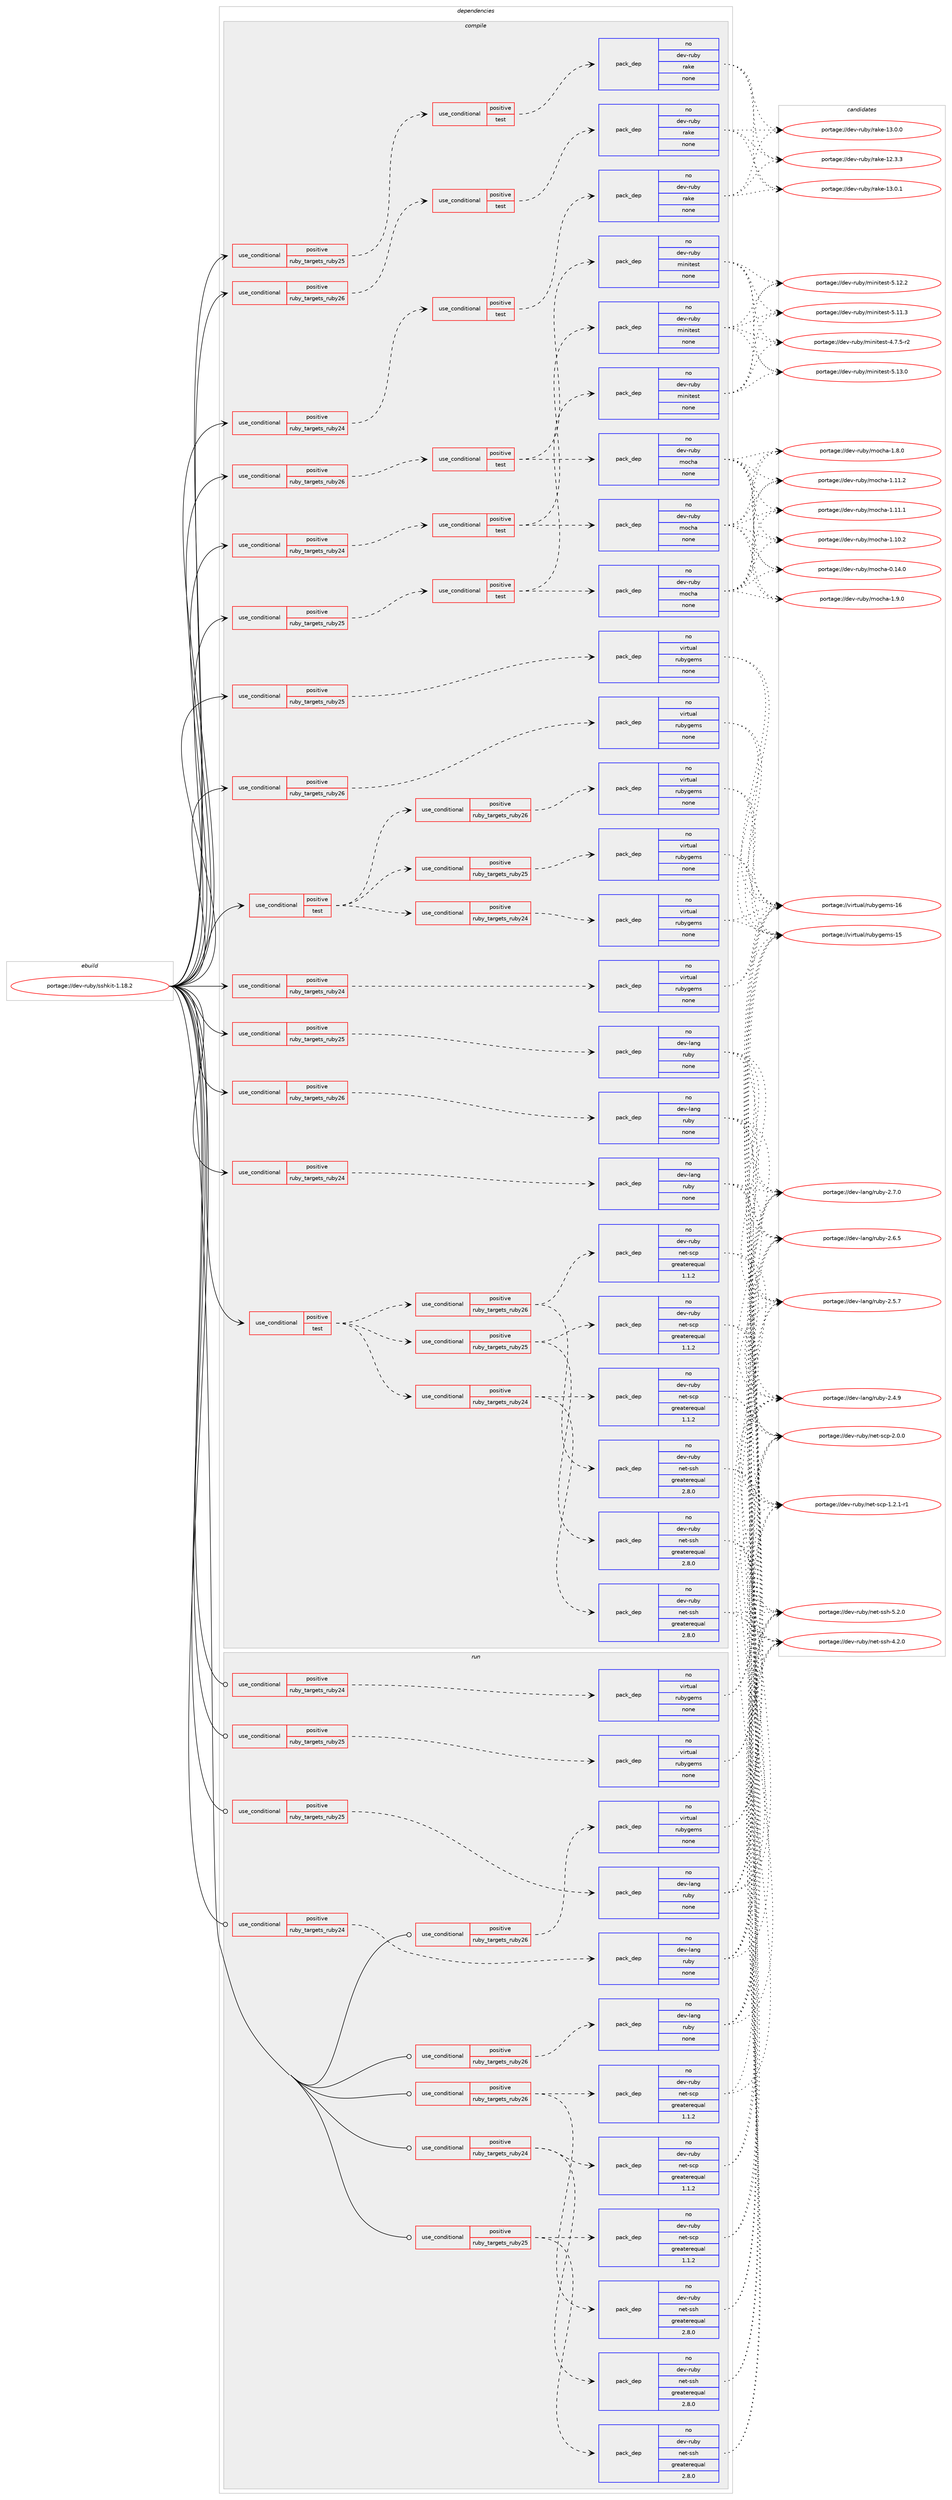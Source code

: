 digraph prolog {

# *************
# Graph options
# *************

newrank=true;
concentrate=true;
compound=true;
graph [rankdir=LR,fontname=Helvetica,fontsize=10,ranksep=1.5];#, ranksep=2.5, nodesep=0.2];
edge  [arrowhead=vee];
node  [fontname=Helvetica,fontsize=10];

# **********
# The ebuild
# **********

subgraph cluster_leftcol {
color=gray;
label=<<i>ebuild</i>>;
id [label="portage://dev-ruby/sshkit-1.18.2", color=red, width=4, href="../dev-ruby/sshkit-1.18.2.svg"];
}

# ****************
# The dependencies
# ****************

subgraph cluster_midcol {
color=gray;
label=<<i>dependencies</i>>;
subgraph cluster_compile {
fillcolor="#eeeeee";
style=filled;
label=<<i>compile</i>>;
subgraph cond67642 {
dependency316328 [label=<<TABLE BORDER="0" CELLBORDER="1" CELLSPACING="0" CELLPADDING="4"><TR><TD ROWSPAN="3" CELLPADDING="10">use_conditional</TD></TR><TR><TD>positive</TD></TR><TR><TD>ruby_targets_ruby24</TD></TR></TABLE>>, shape=none, color=red];
subgraph cond67643 {
dependency316329 [label=<<TABLE BORDER="0" CELLBORDER="1" CELLSPACING="0" CELLPADDING="4"><TR><TD ROWSPAN="3" CELLPADDING="10">use_conditional</TD></TR><TR><TD>positive</TD></TR><TR><TD>test</TD></TR></TABLE>>, shape=none, color=red];
subgraph pack243955 {
dependency316330 [label=<<TABLE BORDER="0" CELLBORDER="1" CELLSPACING="0" CELLPADDING="4" WIDTH="220"><TR><TD ROWSPAN="6" CELLPADDING="30">pack_dep</TD></TR><TR><TD WIDTH="110">no</TD></TR><TR><TD>dev-ruby</TD></TR><TR><TD>minitest</TD></TR><TR><TD>none</TD></TR><TR><TD></TD></TR></TABLE>>, shape=none, color=blue];
}
dependency316329:e -> dependency316330:w [weight=20,style="dashed",arrowhead="vee"];
subgraph pack243956 {
dependency316331 [label=<<TABLE BORDER="0" CELLBORDER="1" CELLSPACING="0" CELLPADDING="4" WIDTH="220"><TR><TD ROWSPAN="6" CELLPADDING="30">pack_dep</TD></TR><TR><TD WIDTH="110">no</TD></TR><TR><TD>dev-ruby</TD></TR><TR><TD>mocha</TD></TR><TR><TD>none</TD></TR><TR><TD></TD></TR></TABLE>>, shape=none, color=blue];
}
dependency316329:e -> dependency316331:w [weight=20,style="dashed",arrowhead="vee"];
}
dependency316328:e -> dependency316329:w [weight=20,style="dashed",arrowhead="vee"];
}
id:e -> dependency316328:w [weight=20,style="solid",arrowhead="vee"];
subgraph cond67644 {
dependency316332 [label=<<TABLE BORDER="0" CELLBORDER="1" CELLSPACING="0" CELLPADDING="4"><TR><TD ROWSPAN="3" CELLPADDING="10">use_conditional</TD></TR><TR><TD>positive</TD></TR><TR><TD>ruby_targets_ruby24</TD></TR></TABLE>>, shape=none, color=red];
subgraph cond67645 {
dependency316333 [label=<<TABLE BORDER="0" CELLBORDER="1" CELLSPACING="0" CELLPADDING="4"><TR><TD ROWSPAN="3" CELLPADDING="10">use_conditional</TD></TR><TR><TD>positive</TD></TR><TR><TD>test</TD></TR></TABLE>>, shape=none, color=red];
subgraph pack243957 {
dependency316334 [label=<<TABLE BORDER="0" CELLBORDER="1" CELLSPACING="0" CELLPADDING="4" WIDTH="220"><TR><TD ROWSPAN="6" CELLPADDING="30">pack_dep</TD></TR><TR><TD WIDTH="110">no</TD></TR><TR><TD>dev-ruby</TD></TR><TR><TD>rake</TD></TR><TR><TD>none</TD></TR><TR><TD></TD></TR></TABLE>>, shape=none, color=blue];
}
dependency316333:e -> dependency316334:w [weight=20,style="dashed",arrowhead="vee"];
}
dependency316332:e -> dependency316333:w [weight=20,style="dashed",arrowhead="vee"];
}
id:e -> dependency316332:w [weight=20,style="solid",arrowhead="vee"];
subgraph cond67646 {
dependency316335 [label=<<TABLE BORDER="0" CELLBORDER="1" CELLSPACING="0" CELLPADDING="4"><TR><TD ROWSPAN="3" CELLPADDING="10">use_conditional</TD></TR><TR><TD>positive</TD></TR><TR><TD>ruby_targets_ruby24</TD></TR></TABLE>>, shape=none, color=red];
subgraph pack243958 {
dependency316336 [label=<<TABLE BORDER="0" CELLBORDER="1" CELLSPACING="0" CELLPADDING="4" WIDTH="220"><TR><TD ROWSPAN="6" CELLPADDING="30">pack_dep</TD></TR><TR><TD WIDTH="110">no</TD></TR><TR><TD>dev-lang</TD></TR><TR><TD>ruby</TD></TR><TR><TD>none</TD></TR><TR><TD></TD></TR></TABLE>>, shape=none, color=blue];
}
dependency316335:e -> dependency316336:w [weight=20,style="dashed",arrowhead="vee"];
}
id:e -> dependency316335:w [weight=20,style="solid",arrowhead="vee"];
subgraph cond67647 {
dependency316337 [label=<<TABLE BORDER="0" CELLBORDER="1" CELLSPACING="0" CELLPADDING="4"><TR><TD ROWSPAN="3" CELLPADDING="10">use_conditional</TD></TR><TR><TD>positive</TD></TR><TR><TD>ruby_targets_ruby24</TD></TR></TABLE>>, shape=none, color=red];
subgraph pack243959 {
dependency316338 [label=<<TABLE BORDER="0" CELLBORDER="1" CELLSPACING="0" CELLPADDING="4" WIDTH="220"><TR><TD ROWSPAN="6" CELLPADDING="30">pack_dep</TD></TR><TR><TD WIDTH="110">no</TD></TR><TR><TD>virtual</TD></TR><TR><TD>rubygems</TD></TR><TR><TD>none</TD></TR><TR><TD></TD></TR></TABLE>>, shape=none, color=blue];
}
dependency316337:e -> dependency316338:w [weight=20,style="dashed",arrowhead="vee"];
}
id:e -> dependency316337:w [weight=20,style="solid",arrowhead="vee"];
subgraph cond67648 {
dependency316339 [label=<<TABLE BORDER="0" CELLBORDER="1" CELLSPACING="0" CELLPADDING="4"><TR><TD ROWSPAN="3" CELLPADDING="10">use_conditional</TD></TR><TR><TD>positive</TD></TR><TR><TD>ruby_targets_ruby25</TD></TR></TABLE>>, shape=none, color=red];
subgraph cond67649 {
dependency316340 [label=<<TABLE BORDER="0" CELLBORDER="1" CELLSPACING="0" CELLPADDING="4"><TR><TD ROWSPAN="3" CELLPADDING="10">use_conditional</TD></TR><TR><TD>positive</TD></TR><TR><TD>test</TD></TR></TABLE>>, shape=none, color=red];
subgraph pack243960 {
dependency316341 [label=<<TABLE BORDER="0" CELLBORDER="1" CELLSPACING="0" CELLPADDING="4" WIDTH="220"><TR><TD ROWSPAN="6" CELLPADDING="30">pack_dep</TD></TR><TR><TD WIDTH="110">no</TD></TR><TR><TD>dev-ruby</TD></TR><TR><TD>minitest</TD></TR><TR><TD>none</TD></TR><TR><TD></TD></TR></TABLE>>, shape=none, color=blue];
}
dependency316340:e -> dependency316341:w [weight=20,style="dashed",arrowhead="vee"];
subgraph pack243961 {
dependency316342 [label=<<TABLE BORDER="0" CELLBORDER="1" CELLSPACING="0" CELLPADDING="4" WIDTH="220"><TR><TD ROWSPAN="6" CELLPADDING="30">pack_dep</TD></TR><TR><TD WIDTH="110">no</TD></TR><TR><TD>dev-ruby</TD></TR><TR><TD>mocha</TD></TR><TR><TD>none</TD></TR><TR><TD></TD></TR></TABLE>>, shape=none, color=blue];
}
dependency316340:e -> dependency316342:w [weight=20,style="dashed",arrowhead="vee"];
}
dependency316339:e -> dependency316340:w [weight=20,style="dashed",arrowhead="vee"];
}
id:e -> dependency316339:w [weight=20,style="solid",arrowhead="vee"];
subgraph cond67650 {
dependency316343 [label=<<TABLE BORDER="0" CELLBORDER="1" CELLSPACING="0" CELLPADDING="4"><TR><TD ROWSPAN="3" CELLPADDING="10">use_conditional</TD></TR><TR><TD>positive</TD></TR><TR><TD>ruby_targets_ruby25</TD></TR></TABLE>>, shape=none, color=red];
subgraph cond67651 {
dependency316344 [label=<<TABLE BORDER="0" CELLBORDER="1" CELLSPACING="0" CELLPADDING="4"><TR><TD ROWSPAN="3" CELLPADDING="10">use_conditional</TD></TR><TR><TD>positive</TD></TR><TR><TD>test</TD></TR></TABLE>>, shape=none, color=red];
subgraph pack243962 {
dependency316345 [label=<<TABLE BORDER="0" CELLBORDER="1" CELLSPACING="0" CELLPADDING="4" WIDTH="220"><TR><TD ROWSPAN="6" CELLPADDING="30">pack_dep</TD></TR><TR><TD WIDTH="110">no</TD></TR><TR><TD>dev-ruby</TD></TR><TR><TD>rake</TD></TR><TR><TD>none</TD></TR><TR><TD></TD></TR></TABLE>>, shape=none, color=blue];
}
dependency316344:e -> dependency316345:w [weight=20,style="dashed",arrowhead="vee"];
}
dependency316343:e -> dependency316344:w [weight=20,style="dashed",arrowhead="vee"];
}
id:e -> dependency316343:w [weight=20,style="solid",arrowhead="vee"];
subgraph cond67652 {
dependency316346 [label=<<TABLE BORDER="0" CELLBORDER="1" CELLSPACING="0" CELLPADDING="4"><TR><TD ROWSPAN="3" CELLPADDING="10">use_conditional</TD></TR><TR><TD>positive</TD></TR><TR><TD>ruby_targets_ruby25</TD></TR></TABLE>>, shape=none, color=red];
subgraph pack243963 {
dependency316347 [label=<<TABLE BORDER="0" CELLBORDER="1" CELLSPACING="0" CELLPADDING="4" WIDTH="220"><TR><TD ROWSPAN="6" CELLPADDING="30">pack_dep</TD></TR><TR><TD WIDTH="110">no</TD></TR><TR><TD>dev-lang</TD></TR><TR><TD>ruby</TD></TR><TR><TD>none</TD></TR><TR><TD></TD></TR></TABLE>>, shape=none, color=blue];
}
dependency316346:e -> dependency316347:w [weight=20,style="dashed",arrowhead="vee"];
}
id:e -> dependency316346:w [weight=20,style="solid",arrowhead="vee"];
subgraph cond67653 {
dependency316348 [label=<<TABLE BORDER="0" CELLBORDER="1" CELLSPACING="0" CELLPADDING="4"><TR><TD ROWSPAN="3" CELLPADDING="10">use_conditional</TD></TR><TR><TD>positive</TD></TR><TR><TD>ruby_targets_ruby25</TD></TR></TABLE>>, shape=none, color=red];
subgraph pack243964 {
dependency316349 [label=<<TABLE BORDER="0" CELLBORDER="1" CELLSPACING="0" CELLPADDING="4" WIDTH="220"><TR><TD ROWSPAN="6" CELLPADDING="30">pack_dep</TD></TR><TR><TD WIDTH="110">no</TD></TR><TR><TD>virtual</TD></TR><TR><TD>rubygems</TD></TR><TR><TD>none</TD></TR><TR><TD></TD></TR></TABLE>>, shape=none, color=blue];
}
dependency316348:e -> dependency316349:w [weight=20,style="dashed",arrowhead="vee"];
}
id:e -> dependency316348:w [weight=20,style="solid",arrowhead="vee"];
subgraph cond67654 {
dependency316350 [label=<<TABLE BORDER="0" CELLBORDER="1" CELLSPACING="0" CELLPADDING="4"><TR><TD ROWSPAN="3" CELLPADDING="10">use_conditional</TD></TR><TR><TD>positive</TD></TR><TR><TD>ruby_targets_ruby26</TD></TR></TABLE>>, shape=none, color=red];
subgraph cond67655 {
dependency316351 [label=<<TABLE BORDER="0" CELLBORDER="1" CELLSPACING="0" CELLPADDING="4"><TR><TD ROWSPAN="3" CELLPADDING="10">use_conditional</TD></TR><TR><TD>positive</TD></TR><TR><TD>test</TD></TR></TABLE>>, shape=none, color=red];
subgraph pack243965 {
dependency316352 [label=<<TABLE BORDER="0" CELLBORDER="1" CELLSPACING="0" CELLPADDING="4" WIDTH="220"><TR><TD ROWSPAN="6" CELLPADDING="30">pack_dep</TD></TR><TR><TD WIDTH="110">no</TD></TR><TR><TD>dev-ruby</TD></TR><TR><TD>minitest</TD></TR><TR><TD>none</TD></TR><TR><TD></TD></TR></TABLE>>, shape=none, color=blue];
}
dependency316351:e -> dependency316352:w [weight=20,style="dashed",arrowhead="vee"];
subgraph pack243966 {
dependency316353 [label=<<TABLE BORDER="0" CELLBORDER="1" CELLSPACING="0" CELLPADDING="4" WIDTH="220"><TR><TD ROWSPAN="6" CELLPADDING="30">pack_dep</TD></TR><TR><TD WIDTH="110">no</TD></TR><TR><TD>dev-ruby</TD></TR><TR><TD>mocha</TD></TR><TR><TD>none</TD></TR><TR><TD></TD></TR></TABLE>>, shape=none, color=blue];
}
dependency316351:e -> dependency316353:w [weight=20,style="dashed",arrowhead="vee"];
}
dependency316350:e -> dependency316351:w [weight=20,style="dashed",arrowhead="vee"];
}
id:e -> dependency316350:w [weight=20,style="solid",arrowhead="vee"];
subgraph cond67656 {
dependency316354 [label=<<TABLE BORDER="0" CELLBORDER="1" CELLSPACING="0" CELLPADDING="4"><TR><TD ROWSPAN="3" CELLPADDING="10">use_conditional</TD></TR><TR><TD>positive</TD></TR><TR><TD>ruby_targets_ruby26</TD></TR></TABLE>>, shape=none, color=red];
subgraph cond67657 {
dependency316355 [label=<<TABLE BORDER="0" CELLBORDER="1" CELLSPACING="0" CELLPADDING="4"><TR><TD ROWSPAN="3" CELLPADDING="10">use_conditional</TD></TR><TR><TD>positive</TD></TR><TR><TD>test</TD></TR></TABLE>>, shape=none, color=red];
subgraph pack243967 {
dependency316356 [label=<<TABLE BORDER="0" CELLBORDER="1" CELLSPACING="0" CELLPADDING="4" WIDTH="220"><TR><TD ROWSPAN="6" CELLPADDING="30">pack_dep</TD></TR><TR><TD WIDTH="110">no</TD></TR><TR><TD>dev-ruby</TD></TR><TR><TD>rake</TD></TR><TR><TD>none</TD></TR><TR><TD></TD></TR></TABLE>>, shape=none, color=blue];
}
dependency316355:e -> dependency316356:w [weight=20,style="dashed",arrowhead="vee"];
}
dependency316354:e -> dependency316355:w [weight=20,style="dashed",arrowhead="vee"];
}
id:e -> dependency316354:w [weight=20,style="solid",arrowhead="vee"];
subgraph cond67658 {
dependency316357 [label=<<TABLE BORDER="0" CELLBORDER="1" CELLSPACING="0" CELLPADDING="4"><TR><TD ROWSPAN="3" CELLPADDING="10">use_conditional</TD></TR><TR><TD>positive</TD></TR><TR><TD>ruby_targets_ruby26</TD></TR></TABLE>>, shape=none, color=red];
subgraph pack243968 {
dependency316358 [label=<<TABLE BORDER="0" CELLBORDER="1" CELLSPACING="0" CELLPADDING="4" WIDTH="220"><TR><TD ROWSPAN="6" CELLPADDING="30">pack_dep</TD></TR><TR><TD WIDTH="110">no</TD></TR><TR><TD>dev-lang</TD></TR><TR><TD>ruby</TD></TR><TR><TD>none</TD></TR><TR><TD></TD></TR></TABLE>>, shape=none, color=blue];
}
dependency316357:e -> dependency316358:w [weight=20,style="dashed",arrowhead="vee"];
}
id:e -> dependency316357:w [weight=20,style="solid",arrowhead="vee"];
subgraph cond67659 {
dependency316359 [label=<<TABLE BORDER="0" CELLBORDER="1" CELLSPACING="0" CELLPADDING="4"><TR><TD ROWSPAN="3" CELLPADDING="10">use_conditional</TD></TR><TR><TD>positive</TD></TR><TR><TD>ruby_targets_ruby26</TD></TR></TABLE>>, shape=none, color=red];
subgraph pack243969 {
dependency316360 [label=<<TABLE BORDER="0" CELLBORDER="1" CELLSPACING="0" CELLPADDING="4" WIDTH="220"><TR><TD ROWSPAN="6" CELLPADDING="30">pack_dep</TD></TR><TR><TD WIDTH="110">no</TD></TR><TR><TD>virtual</TD></TR><TR><TD>rubygems</TD></TR><TR><TD>none</TD></TR><TR><TD></TD></TR></TABLE>>, shape=none, color=blue];
}
dependency316359:e -> dependency316360:w [weight=20,style="dashed",arrowhead="vee"];
}
id:e -> dependency316359:w [weight=20,style="solid",arrowhead="vee"];
subgraph cond67660 {
dependency316361 [label=<<TABLE BORDER="0" CELLBORDER="1" CELLSPACING="0" CELLPADDING="4"><TR><TD ROWSPAN="3" CELLPADDING="10">use_conditional</TD></TR><TR><TD>positive</TD></TR><TR><TD>test</TD></TR></TABLE>>, shape=none, color=red];
subgraph cond67661 {
dependency316362 [label=<<TABLE BORDER="0" CELLBORDER="1" CELLSPACING="0" CELLPADDING="4"><TR><TD ROWSPAN="3" CELLPADDING="10">use_conditional</TD></TR><TR><TD>positive</TD></TR><TR><TD>ruby_targets_ruby24</TD></TR></TABLE>>, shape=none, color=red];
subgraph pack243970 {
dependency316363 [label=<<TABLE BORDER="0" CELLBORDER="1" CELLSPACING="0" CELLPADDING="4" WIDTH="220"><TR><TD ROWSPAN="6" CELLPADDING="30">pack_dep</TD></TR><TR><TD WIDTH="110">no</TD></TR><TR><TD>dev-ruby</TD></TR><TR><TD>net-ssh</TD></TR><TR><TD>greaterequal</TD></TR><TR><TD>2.8.0</TD></TR></TABLE>>, shape=none, color=blue];
}
dependency316362:e -> dependency316363:w [weight=20,style="dashed",arrowhead="vee"];
subgraph pack243971 {
dependency316364 [label=<<TABLE BORDER="0" CELLBORDER="1" CELLSPACING="0" CELLPADDING="4" WIDTH="220"><TR><TD ROWSPAN="6" CELLPADDING="30">pack_dep</TD></TR><TR><TD WIDTH="110">no</TD></TR><TR><TD>dev-ruby</TD></TR><TR><TD>net-scp</TD></TR><TR><TD>greaterequal</TD></TR><TR><TD>1.1.2</TD></TR></TABLE>>, shape=none, color=blue];
}
dependency316362:e -> dependency316364:w [weight=20,style="dashed",arrowhead="vee"];
}
dependency316361:e -> dependency316362:w [weight=20,style="dashed",arrowhead="vee"];
subgraph cond67662 {
dependency316365 [label=<<TABLE BORDER="0" CELLBORDER="1" CELLSPACING="0" CELLPADDING="4"><TR><TD ROWSPAN="3" CELLPADDING="10">use_conditional</TD></TR><TR><TD>positive</TD></TR><TR><TD>ruby_targets_ruby25</TD></TR></TABLE>>, shape=none, color=red];
subgraph pack243972 {
dependency316366 [label=<<TABLE BORDER="0" CELLBORDER="1" CELLSPACING="0" CELLPADDING="4" WIDTH="220"><TR><TD ROWSPAN="6" CELLPADDING="30">pack_dep</TD></TR><TR><TD WIDTH="110">no</TD></TR><TR><TD>dev-ruby</TD></TR><TR><TD>net-ssh</TD></TR><TR><TD>greaterequal</TD></TR><TR><TD>2.8.0</TD></TR></TABLE>>, shape=none, color=blue];
}
dependency316365:e -> dependency316366:w [weight=20,style="dashed",arrowhead="vee"];
subgraph pack243973 {
dependency316367 [label=<<TABLE BORDER="0" CELLBORDER="1" CELLSPACING="0" CELLPADDING="4" WIDTH="220"><TR><TD ROWSPAN="6" CELLPADDING="30">pack_dep</TD></TR><TR><TD WIDTH="110">no</TD></TR><TR><TD>dev-ruby</TD></TR><TR><TD>net-scp</TD></TR><TR><TD>greaterequal</TD></TR><TR><TD>1.1.2</TD></TR></TABLE>>, shape=none, color=blue];
}
dependency316365:e -> dependency316367:w [weight=20,style="dashed",arrowhead="vee"];
}
dependency316361:e -> dependency316365:w [weight=20,style="dashed",arrowhead="vee"];
subgraph cond67663 {
dependency316368 [label=<<TABLE BORDER="0" CELLBORDER="1" CELLSPACING="0" CELLPADDING="4"><TR><TD ROWSPAN="3" CELLPADDING="10">use_conditional</TD></TR><TR><TD>positive</TD></TR><TR><TD>ruby_targets_ruby26</TD></TR></TABLE>>, shape=none, color=red];
subgraph pack243974 {
dependency316369 [label=<<TABLE BORDER="0" CELLBORDER="1" CELLSPACING="0" CELLPADDING="4" WIDTH="220"><TR><TD ROWSPAN="6" CELLPADDING="30">pack_dep</TD></TR><TR><TD WIDTH="110">no</TD></TR><TR><TD>dev-ruby</TD></TR><TR><TD>net-ssh</TD></TR><TR><TD>greaterequal</TD></TR><TR><TD>2.8.0</TD></TR></TABLE>>, shape=none, color=blue];
}
dependency316368:e -> dependency316369:w [weight=20,style="dashed",arrowhead="vee"];
subgraph pack243975 {
dependency316370 [label=<<TABLE BORDER="0" CELLBORDER="1" CELLSPACING="0" CELLPADDING="4" WIDTH="220"><TR><TD ROWSPAN="6" CELLPADDING="30">pack_dep</TD></TR><TR><TD WIDTH="110">no</TD></TR><TR><TD>dev-ruby</TD></TR><TR><TD>net-scp</TD></TR><TR><TD>greaterequal</TD></TR><TR><TD>1.1.2</TD></TR></TABLE>>, shape=none, color=blue];
}
dependency316368:e -> dependency316370:w [weight=20,style="dashed",arrowhead="vee"];
}
dependency316361:e -> dependency316368:w [weight=20,style="dashed",arrowhead="vee"];
}
id:e -> dependency316361:w [weight=20,style="solid",arrowhead="vee"];
subgraph cond67664 {
dependency316371 [label=<<TABLE BORDER="0" CELLBORDER="1" CELLSPACING="0" CELLPADDING="4"><TR><TD ROWSPAN="3" CELLPADDING="10">use_conditional</TD></TR><TR><TD>positive</TD></TR><TR><TD>test</TD></TR></TABLE>>, shape=none, color=red];
subgraph cond67665 {
dependency316372 [label=<<TABLE BORDER="0" CELLBORDER="1" CELLSPACING="0" CELLPADDING="4"><TR><TD ROWSPAN="3" CELLPADDING="10">use_conditional</TD></TR><TR><TD>positive</TD></TR><TR><TD>ruby_targets_ruby24</TD></TR></TABLE>>, shape=none, color=red];
subgraph pack243976 {
dependency316373 [label=<<TABLE BORDER="0" CELLBORDER="1" CELLSPACING="0" CELLPADDING="4" WIDTH="220"><TR><TD ROWSPAN="6" CELLPADDING="30">pack_dep</TD></TR><TR><TD WIDTH="110">no</TD></TR><TR><TD>virtual</TD></TR><TR><TD>rubygems</TD></TR><TR><TD>none</TD></TR><TR><TD></TD></TR></TABLE>>, shape=none, color=blue];
}
dependency316372:e -> dependency316373:w [weight=20,style="dashed",arrowhead="vee"];
}
dependency316371:e -> dependency316372:w [weight=20,style="dashed",arrowhead="vee"];
subgraph cond67666 {
dependency316374 [label=<<TABLE BORDER="0" CELLBORDER="1" CELLSPACING="0" CELLPADDING="4"><TR><TD ROWSPAN="3" CELLPADDING="10">use_conditional</TD></TR><TR><TD>positive</TD></TR><TR><TD>ruby_targets_ruby25</TD></TR></TABLE>>, shape=none, color=red];
subgraph pack243977 {
dependency316375 [label=<<TABLE BORDER="0" CELLBORDER="1" CELLSPACING="0" CELLPADDING="4" WIDTH="220"><TR><TD ROWSPAN="6" CELLPADDING="30">pack_dep</TD></TR><TR><TD WIDTH="110">no</TD></TR><TR><TD>virtual</TD></TR><TR><TD>rubygems</TD></TR><TR><TD>none</TD></TR><TR><TD></TD></TR></TABLE>>, shape=none, color=blue];
}
dependency316374:e -> dependency316375:w [weight=20,style="dashed",arrowhead="vee"];
}
dependency316371:e -> dependency316374:w [weight=20,style="dashed",arrowhead="vee"];
subgraph cond67667 {
dependency316376 [label=<<TABLE BORDER="0" CELLBORDER="1" CELLSPACING="0" CELLPADDING="4"><TR><TD ROWSPAN="3" CELLPADDING="10">use_conditional</TD></TR><TR><TD>positive</TD></TR><TR><TD>ruby_targets_ruby26</TD></TR></TABLE>>, shape=none, color=red];
subgraph pack243978 {
dependency316377 [label=<<TABLE BORDER="0" CELLBORDER="1" CELLSPACING="0" CELLPADDING="4" WIDTH="220"><TR><TD ROWSPAN="6" CELLPADDING="30">pack_dep</TD></TR><TR><TD WIDTH="110">no</TD></TR><TR><TD>virtual</TD></TR><TR><TD>rubygems</TD></TR><TR><TD>none</TD></TR><TR><TD></TD></TR></TABLE>>, shape=none, color=blue];
}
dependency316376:e -> dependency316377:w [weight=20,style="dashed",arrowhead="vee"];
}
dependency316371:e -> dependency316376:w [weight=20,style="dashed",arrowhead="vee"];
}
id:e -> dependency316371:w [weight=20,style="solid",arrowhead="vee"];
}
subgraph cluster_compileandrun {
fillcolor="#eeeeee";
style=filled;
label=<<i>compile and run</i>>;
}
subgraph cluster_run {
fillcolor="#eeeeee";
style=filled;
label=<<i>run</i>>;
subgraph cond67668 {
dependency316378 [label=<<TABLE BORDER="0" CELLBORDER="1" CELLSPACING="0" CELLPADDING="4"><TR><TD ROWSPAN="3" CELLPADDING="10">use_conditional</TD></TR><TR><TD>positive</TD></TR><TR><TD>ruby_targets_ruby24</TD></TR></TABLE>>, shape=none, color=red];
subgraph pack243979 {
dependency316379 [label=<<TABLE BORDER="0" CELLBORDER="1" CELLSPACING="0" CELLPADDING="4" WIDTH="220"><TR><TD ROWSPAN="6" CELLPADDING="30">pack_dep</TD></TR><TR><TD WIDTH="110">no</TD></TR><TR><TD>dev-lang</TD></TR><TR><TD>ruby</TD></TR><TR><TD>none</TD></TR><TR><TD></TD></TR></TABLE>>, shape=none, color=blue];
}
dependency316378:e -> dependency316379:w [weight=20,style="dashed",arrowhead="vee"];
}
id:e -> dependency316378:w [weight=20,style="solid",arrowhead="odot"];
subgraph cond67669 {
dependency316380 [label=<<TABLE BORDER="0" CELLBORDER="1" CELLSPACING="0" CELLPADDING="4"><TR><TD ROWSPAN="3" CELLPADDING="10">use_conditional</TD></TR><TR><TD>positive</TD></TR><TR><TD>ruby_targets_ruby24</TD></TR></TABLE>>, shape=none, color=red];
subgraph pack243980 {
dependency316381 [label=<<TABLE BORDER="0" CELLBORDER="1" CELLSPACING="0" CELLPADDING="4" WIDTH="220"><TR><TD ROWSPAN="6" CELLPADDING="30">pack_dep</TD></TR><TR><TD WIDTH="110">no</TD></TR><TR><TD>dev-ruby</TD></TR><TR><TD>net-ssh</TD></TR><TR><TD>greaterequal</TD></TR><TR><TD>2.8.0</TD></TR></TABLE>>, shape=none, color=blue];
}
dependency316380:e -> dependency316381:w [weight=20,style="dashed",arrowhead="vee"];
subgraph pack243981 {
dependency316382 [label=<<TABLE BORDER="0" CELLBORDER="1" CELLSPACING="0" CELLPADDING="4" WIDTH="220"><TR><TD ROWSPAN="6" CELLPADDING="30">pack_dep</TD></TR><TR><TD WIDTH="110">no</TD></TR><TR><TD>dev-ruby</TD></TR><TR><TD>net-scp</TD></TR><TR><TD>greaterequal</TD></TR><TR><TD>1.1.2</TD></TR></TABLE>>, shape=none, color=blue];
}
dependency316380:e -> dependency316382:w [weight=20,style="dashed",arrowhead="vee"];
}
id:e -> dependency316380:w [weight=20,style="solid",arrowhead="odot"];
subgraph cond67670 {
dependency316383 [label=<<TABLE BORDER="0" CELLBORDER="1" CELLSPACING="0" CELLPADDING="4"><TR><TD ROWSPAN="3" CELLPADDING="10">use_conditional</TD></TR><TR><TD>positive</TD></TR><TR><TD>ruby_targets_ruby24</TD></TR></TABLE>>, shape=none, color=red];
subgraph pack243982 {
dependency316384 [label=<<TABLE BORDER="0" CELLBORDER="1" CELLSPACING="0" CELLPADDING="4" WIDTH="220"><TR><TD ROWSPAN="6" CELLPADDING="30">pack_dep</TD></TR><TR><TD WIDTH="110">no</TD></TR><TR><TD>virtual</TD></TR><TR><TD>rubygems</TD></TR><TR><TD>none</TD></TR><TR><TD></TD></TR></TABLE>>, shape=none, color=blue];
}
dependency316383:e -> dependency316384:w [weight=20,style="dashed",arrowhead="vee"];
}
id:e -> dependency316383:w [weight=20,style="solid",arrowhead="odot"];
subgraph cond67671 {
dependency316385 [label=<<TABLE BORDER="0" CELLBORDER="1" CELLSPACING="0" CELLPADDING="4"><TR><TD ROWSPAN="3" CELLPADDING="10">use_conditional</TD></TR><TR><TD>positive</TD></TR><TR><TD>ruby_targets_ruby25</TD></TR></TABLE>>, shape=none, color=red];
subgraph pack243983 {
dependency316386 [label=<<TABLE BORDER="0" CELLBORDER="1" CELLSPACING="0" CELLPADDING="4" WIDTH="220"><TR><TD ROWSPAN="6" CELLPADDING="30">pack_dep</TD></TR><TR><TD WIDTH="110">no</TD></TR><TR><TD>dev-lang</TD></TR><TR><TD>ruby</TD></TR><TR><TD>none</TD></TR><TR><TD></TD></TR></TABLE>>, shape=none, color=blue];
}
dependency316385:e -> dependency316386:w [weight=20,style="dashed",arrowhead="vee"];
}
id:e -> dependency316385:w [weight=20,style="solid",arrowhead="odot"];
subgraph cond67672 {
dependency316387 [label=<<TABLE BORDER="0" CELLBORDER="1" CELLSPACING="0" CELLPADDING="4"><TR><TD ROWSPAN="3" CELLPADDING="10">use_conditional</TD></TR><TR><TD>positive</TD></TR><TR><TD>ruby_targets_ruby25</TD></TR></TABLE>>, shape=none, color=red];
subgraph pack243984 {
dependency316388 [label=<<TABLE BORDER="0" CELLBORDER="1" CELLSPACING="0" CELLPADDING="4" WIDTH="220"><TR><TD ROWSPAN="6" CELLPADDING="30">pack_dep</TD></TR><TR><TD WIDTH="110">no</TD></TR><TR><TD>dev-ruby</TD></TR><TR><TD>net-ssh</TD></TR><TR><TD>greaterequal</TD></TR><TR><TD>2.8.0</TD></TR></TABLE>>, shape=none, color=blue];
}
dependency316387:e -> dependency316388:w [weight=20,style="dashed",arrowhead="vee"];
subgraph pack243985 {
dependency316389 [label=<<TABLE BORDER="0" CELLBORDER="1" CELLSPACING="0" CELLPADDING="4" WIDTH="220"><TR><TD ROWSPAN="6" CELLPADDING="30">pack_dep</TD></TR><TR><TD WIDTH="110">no</TD></TR><TR><TD>dev-ruby</TD></TR><TR><TD>net-scp</TD></TR><TR><TD>greaterequal</TD></TR><TR><TD>1.1.2</TD></TR></TABLE>>, shape=none, color=blue];
}
dependency316387:e -> dependency316389:w [weight=20,style="dashed",arrowhead="vee"];
}
id:e -> dependency316387:w [weight=20,style="solid",arrowhead="odot"];
subgraph cond67673 {
dependency316390 [label=<<TABLE BORDER="0" CELLBORDER="1" CELLSPACING="0" CELLPADDING="4"><TR><TD ROWSPAN="3" CELLPADDING="10">use_conditional</TD></TR><TR><TD>positive</TD></TR><TR><TD>ruby_targets_ruby25</TD></TR></TABLE>>, shape=none, color=red];
subgraph pack243986 {
dependency316391 [label=<<TABLE BORDER="0" CELLBORDER="1" CELLSPACING="0" CELLPADDING="4" WIDTH="220"><TR><TD ROWSPAN="6" CELLPADDING="30">pack_dep</TD></TR><TR><TD WIDTH="110">no</TD></TR><TR><TD>virtual</TD></TR><TR><TD>rubygems</TD></TR><TR><TD>none</TD></TR><TR><TD></TD></TR></TABLE>>, shape=none, color=blue];
}
dependency316390:e -> dependency316391:w [weight=20,style="dashed",arrowhead="vee"];
}
id:e -> dependency316390:w [weight=20,style="solid",arrowhead="odot"];
subgraph cond67674 {
dependency316392 [label=<<TABLE BORDER="0" CELLBORDER="1" CELLSPACING="0" CELLPADDING="4"><TR><TD ROWSPAN="3" CELLPADDING="10">use_conditional</TD></TR><TR><TD>positive</TD></TR><TR><TD>ruby_targets_ruby26</TD></TR></TABLE>>, shape=none, color=red];
subgraph pack243987 {
dependency316393 [label=<<TABLE BORDER="0" CELLBORDER="1" CELLSPACING="0" CELLPADDING="4" WIDTH="220"><TR><TD ROWSPAN="6" CELLPADDING="30">pack_dep</TD></TR><TR><TD WIDTH="110">no</TD></TR><TR><TD>dev-lang</TD></TR><TR><TD>ruby</TD></TR><TR><TD>none</TD></TR><TR><TD></TD></TR></TABLE>>, shape=none, color=blue];
}
dependency316392:e -> dependency316393:w [weight=20,style="dashed",arrowhead="vee"];
}
id:e -> dependency316392:w [weight=20,style="solid",arrowhead="odot"];
subgraph cond67675 {
dependency316394 [label=<<TABLE BORDER="0" CELLBORDER="1" CELLSPACING="0" CELLPADDING="4"><TR><TD ROWSPAN="3" CELLPADDING="10">use_conditional</TD></TR><TR><TD>positive</TD></TR><TR><TD>ruby_targets_ruby26</TD></TR></TABLE>>, shape=none, color=red];
subgraph pack243988 {
dependency316395 [label=<<TABLE BORDER="0" CELLBORDER="1" CELLSPACING="0" CELLPADDING="4" WIDTH="220"><TR><TD ROWSPAN="6" CELLPADDING="30">pack_dep</TD></TR><TR><TD WIDTH="110">no</TD></TR><TR><TD>dev-ruby</TD></TR><TR><TD>net-ssh</TD></TR><TR><TD>greaterequal</TD></TR><TR><TD>2.8.0</TD></TR></TABLE>>, shape=none, color=blue];
}
dependency316394:e -> dependency316395:w [weight=20,style="dashed",arrowhead="vee"];
subgraph pack243989 {
dependency316396 [label=<<TABLE BORDER="0" CELLBORDER="1" CELLSPACING="0" CELLPADDING="4" WIDTH="220"><TR><TD ROWSPAN="6" CELLPADDING="30">pack_dep</TD></TR><TR><TD WIDTH="110">no</TD></TR><TR><TD>dev-ruby</TD></TR><TR><TD>net-scp</TD></TR><TR><TD>greaterequal</TD></TR><TR><TD>1.1.2</TD></TR></TABLE>>, shape=none, color=blue];
}
dependency316394:e -> dependency316396:w [weight=20,style="dashed",arrowhead="vee"];
}
id:e -> dependency316394:w [weight=20,style="solid",arrowhead="odot"];
subgraph cond67676 {
dependency316397 [label=<<TABLE BORDER="0" CELLBORDER="1" CELLSPACING="0" CELLPADDING="4"><TR><TD ROWSPAN="3" CELLPADDING="10">use_conditional</TD></TR><TR><TD>positive</TD></TR><TR><TD>ruby_targets_ruby26</TD></TR></TABLE>>, shape=none, color=red];
subgraph pack243990 {
dependency316398 [label=<<TABLE BORDER="0" CELLBORDER="1" CELLSPACING="0" CELLPADDING="4" WIDTH="220"><TR><TD ROWSPAN="6" CELLPADDING="30">pack_dep</TD></TR><TR><TD WIDTH="110">no</TD></TR><TR><TD>virtual</TD></TR><TR><TD>rubygems</TD></TR><TR><TD>none</TD></TR><TR><TD></TD></TR></TABLE>>, shape=none, color=blue];
}
dependency316397:e -> dependency316398:w [weight=20,style="dashed",arrowhead="vee"];
}
id:e -> dependency316397:w [weight=20,style="solid",arrowhead="odot"];
}
}

# **************
# The candidates
# **************

subgraph cluster_choices {
rank=same;
color=gray;
label=<<i>candidates</i>>;

subgraph choice243955 {
color=black;
nodesep=1;
choice10010111845114117981214710910511010511610111511645534649514648 [label="portage://dev-ruby/minitest-5.13.0", color=red, width=4,href="../dev-ruby/minitest-5.13.0.svg"];
choice10010111845114117981214710910511010511610111511645534649504650 [label="portage://dev-ruby/minitest-5.12.2", color=red, width=4,href="../dev-ruby/minitest-5.12.2.svg"];
choice10010111845114117981214710910511010511610111511645534649494651 [label="portage://dev-ruby/minitest-5.11.3", color=red, width=4,href="../dev-ruby/minitest-5.11.3.svg"];
choice1001011184511411798121471091051101051161011151164552465546534511450 [label="portage://dev-ruby/minitest-4.7.5-r2", color=red, width=4,href="../dev-ruby/minitest-4.7.5-r2.svg"];
dependency316330:e -> choice10010111845114117981214710910511010511610111511645534649514648:w [style=dotted,weight="100"];
dependency316330:e -> choice10010111845114117981214710910511010511610111511645534649504650:w [style=dotted,weight="100"];
dependency316330:e -> choice10010111845114117981214710910511010511610111511645534649494651:w [style=dotted,weight="100"];
dependency316330:e -> choice1001011184511411798121471091051101051161011151164552465546534511450:w [style=dotted,weight="100"];
}
subgraph choice243956 {
color=black;
nodesep=1;
choice1001011184511411798121471091119910497454946574648 [label="portage://dev-ruby/mocha-1.9.0", color=red, width=4,href="../dev-ruby/mocha-1.9.0.svg"];
choice1001011184511411798121471091119910497454946564648 [label="portage://dev-ruby/mocha-1.8.0", color=red, width=4,href="../dev-ruby/mocha-1.8.0.svg"];
choice100101118451141179812147109111991049745494649494650 [label="portage://dev-ruby/mocha-1.11.2", color=red, width=4,href="../dev-ruby/mocha-1.11.2.svg"];
choice100101118451141179812147109111991049745494649494649 [label="portage://dev-ruby/mocha-1.11.1", color=red, width=4,href="../dev-ruby/mocha-1.11.1.svg"];
choice100101118451141179812147109111991049745494649484650 [label="portage://dev-ruby/mocha-1.10.2", color=red, width=4,href="../dev-ruby/mocha-1.10.2.svg"];
choice100101118451141179812147109111991049745484649524648 [label="portage://dev-ruby/mocha-0.14.0", color=red, width=4,href="../dev-ruby/mocha-0.14.0.svg"];
dependency316331:e -> choice1001011184511411798121471091119910497454946574648:w [style=dotted,weight="100"];
dependency316331:e -> choice1001011184511411798121471091119910497454946564648:w [style=dotted,weight="100"];
dependency316331:e -> choice100101118451141179812147109111991049745494649494650:w [style=dotted,weight="100"];
dependency316331:e -> choice100101118451141179812147109111991049745494649494649:w [style=dotted,weight="100"];
dependency316331:e -> choice100101118451141179812147109111991049745494649484650:w [style=dotted,weight="100"];
dependency316331:e -> choice100101118451141179812147109111991049745484649524648:w [style=dotted,weight="100"];
}
subgraph choice243957 {
color=black;
nodesep=1;
choice1001011184511411798121471149710710145495146484649 [label="portage://dev-ruby/rake-13.0.1", color=red, width=4,href="../dev-ruby/rake-13.0.1.svg"];
choice1001011184511411798121471149710710145495146484648 [label="portage://dev-ruby/rake-13.0.0", color=red, width=4,href="../dev-ruby/rake-13.0.0.svg"];
choice1001011184511411798121471149710710145495046514651 [label="portage://dev-ruby/rake-12.3.3", color=red, width=4,href="../dev-ruby/rake-12.3.3.svg"];
dependency316334:e -> choice1001011184511411798121471149710710145495146484649:w [style=dotted,weight="100"];
dependency316334:e -> choice1001011184511411798121471149710710145495146484648:w [style=dotted,weight="100"];
dependency316334:e -> choice1001011184511411798121471149710710145495046514651:w [style=dotted,weight="100"];
}
subgraph choice243958 {
color=black;
nodesep=1;
choice10010111845108971101034711411798121455046554648 [label="portage://dev-lang/ruby-2.7.0", color=red, width=4,href="../dev-lang/ruby-2.7.0.svg"];
choice10010111845108971101034711411798121455046544653 [label="portage://dev-lang/ruby-2.6.5", color=red, width=4,href="../dev-lang/ruby-2.6.5.svg"];
choice10010111845108971101034711411798121455046534655 [label="portage://dev-lang/ruby-2.5.7", color=red, width=4,href="../dev-lang/ruby-2.5.7.svg"];
choice10010111845108971101034711411798121455046524657 [label="portage://dev-lang/ruby-2.4.9", color=red, width=4,href="../dev-lang/ruby-2.4.9.svg"];
dependency316336:e -> choice10010111845108971101034711411798121455046554648:w [style=dotted,weight="100"];
dependency316336:e -> choice10010111845108971101034711411798121455046544653:w [style=dotted,weight="100"];
dependency316336:e -> choice10010111845108971101034711411798121455046534655:w [style=dotted,weight="100"];
dependency316336:e -> choice10010111845108971101034711411798121455046524657:w [style=dotted,weight="100"];
}
subgraph choice243959 {
color=black;
nodesep=1;
choice118105114116117971084711411798121103101109115454954 [label="portage://virtual/rubygems-16", color=red, width=4,href="../virtual/rubygems-16.svg"];
choice118105114116117971084711411798121103101109115454953 [label="portage://virtual/rubygems-15", color=red, width=4,href="../virtual/rubygems-15.svg"];
dependency316338:e -> choice118105114116117971084711411798121103101109115454954:w [style=dotted,weight="100"];
dependency316338:e -> choice118105114116117971084711411798121103101109115454953:w [style=dotted,weight="100"];
}
subgraph choice243960 {
color=black;
nodesep=1;
choice10010111845114117981214710910511010511610111511645534649514648 [label="portage://dev-ruby/minitest-5.13.0", color=red, width=4,href="../dev-ruby/minitest-5.13.0.svg"];
choice10010111845114117981214710910511010511610111511645534649504650 [label="portage://dev-ruby/minitest-5.12.2", color=red, width=4,href="../dev-ruby/minitest-5.12.2.svg"];
choice10010111845114117981214710910511010511610111511645534649494651 [label="portage://dev-ruby/minitest-5.11.3", color=red, width=4,href="../dev-ruby/minitest-5.11.3.svg"];
choice1001011184511411798121471091051101051161011151164552465546534511450 [label="portage://dev-ruby/minitest-4.7.5-r2", color=red, width=4,href="../dev-ruby/minitest-4.7.5-r2.svg"];
dependency316341:e -> choice10010111845114117981214710910511010511610111511645534649514648:w [style=dotted,weight="100"];
dependency316341:e -> choice10010111845114117981214710910511010511610111511645534649504650:w [style=dotted,weight="100"];
dependency316341:e -> choice10010111845114117981214710910511010511610111511645534649494651:w [style=dotted,weight="100"];
dependency316341:e -> choice1001011184511411798121471091051101051161011151164552465546534511450:w [style=dotted,weight="100"];
}
subgraph choice243961 {
color=black;
nodesep=1;
choice1001011184511411798121471091119910497454946574648 [label="portage://dev-ruby/mocha-1.9.0", color=red, width=4,href="../dev-ruby/mocha-1.9.0.svg"];
choice1001011184511411798121471091119910497454946564648 [label="portage://dev-ruby/mocha-1.8.0", color=red, width=4,href="../dev-ruby/mocha-1.8.0.svg"];
choice100101118451141179812147109111991049745494649494650 [label="portage://dev-ruby/mocha-1.11.2", color=red, width=4,href="../dev-ruby/mocha-1.11.2.svg"];
choice100101118451141179812147109111991049745494649494649 [label="portage://dev-ruby/mocha-1.11.1", color=red, width=4,href="../dev-ruby/mocha-1.11.1.svg"];
choice100101118451141179812147109111991049745494649484650 [label="portage://dev-ruby/mocha-1.10.2", color=red, width=4,href="../dev-ruby/mocha-1.10.2.svg"];
choice100101118451141179812147109111991049745484649524648 [label="portage://dev-ruby/mocha-0.14.0", color=red, width=4,href="../dev-ruby/mocha-0.14.0.svg"];
dependency316342:e -> choice1001011184511411798121471091119910497454946574648:w [style=dotted,weight="100"];
dependency316342:e -> choice1001011184511411798121471091119910497454946564648:w [style=dotted,weight="100"];
dependency316342:e -> choice100101118451141179812147109111991049745494649494650:w [style=dotted,weight="100"];
dependency316342:e -> choice100101118451141179812147109111991049745494649494649:w [style=dotted,weight="100"];
dependency316342:e -> choice100101118451141179812147109111991049745494649484650:w [style=dotted,weight="100"];
dependency316342:e -> choice100101118451141179812147109111991049745484649524648:w [style=dotted,weight="100"];
}
subgraph choice243962 {
color=black;
nodesep=1;
choice1001011184511411798121471149710710145495146484649 [label="portage://dev-ruby/rake-13.0.1", color=red, width=4,href="../dev-ruby/rake-13.0.1.svg"];
choice1001011184511411798121471149710710145495146484648 [label="portage://dev-ruby/rake-13.0.0", color=red, width=4,href="../dev-ruby/rake-13.0.0.svg"];
choice1001011184511411798121471149710710145495046514651 [label="portage://dev-ruby/rake-12.3.3", color=red, width=4,href="../dev-ruby/rake-12.3.3.svg"];
dependency316345:e -> choice1001011184511411798121471149710710145495146484649:w [style=dotted,weight="100"];
dependency316345:e -> choice1001011184511411798121471149710710145495146484648:w [style=dotted,weight="100"];
dependency316345:e -> choice1001011184511411798121471149710710145495046514651:w [style=dotted,weight="100"];
}
subgraph choice243963 {
color=black;
nodesep=1;
choice10010111845108971101034711411798121455046554648 [label="portage://dev-lang/ruby-2.7.0", color=red, width=4,href="../dev-lang/ruby-2.7.0.svg"];
choice10010111845108971101034711411798121455046544653 [label="portage://dev-lang/ruby-2.6.5", color=red, width=4,href="../dev-lang/ruby-2.6.5.svg"];
choice10010111845108971101034711411798121455046534655 [label="portage://dev-lang/ruby-2.5.7", color=red, width=4,href="../dev-lang/ruby-2.5.7.svg"];
choice10010111845108971101034711411798121455046524657 [label="portage://dev-lang/ruby-2.4.9", color=red, width=4,href="../dev-lang/ruby-2.4.9.svg"];
dependency316347:e -> choice10010111845108971101034711411798121455046554648:w [style=dotted,weight="100"];
dependency316347:e -> choice10010111845108971101034711411798121455046544653:w [style=dotted,weight="100"];
dependency316347:e -> choice10010111845108971101034711411798121455046534655:w [style=dotted,weight="100"];
dependency316347:e -> choice10010111845108971101034711411798121455046524657:w [style=dotted,weight="100"];
}
subgraph choice243964 {
color=black;
nodesep=1;
choice118105114116117971084711411798121103101109115454954 [label="portage://virtual/rubygems-16", color=red, width=4,href="../virtual/rubygems-16.svg"];
choice118105114116117971084711411798121103101109115454953 [label="portage://virtual/rubygems-15", color=red, width=4,href="../virtual/rubygems-15.svg"];
dependency316349:e -> choice118105114116117971084711411798121103101109115454954:w [style=dotted,weight="100"];
dependency316349:e -> choice118105114116117971084711411798121103101109115454953:w [style=dotted,weight="100"];
}
subgraph choice243965 {
color=black;
nodesep=1;
choice10010111845114117981214710910511010511610111511645534649514648 [label="portage://dev-ruby/minitest-5.13.0", color=red, width=4,href="../dev-ruby/minitest-5.13.0.svg"];
choice10010111845114117981214710910511010511610111511645534649504650 [label="portage://dev-ruby/minitest-5.12.2", color=red, width=4,href="../dev-ruby/minitest-5.12.2.svg"];
choice10010111845114117981214710910511010511610111511645534649494651 [label="portage://dev-ruby/minitest-5.11.3", color=red, width=4,href="../dev-ruby/minitest-5.11.3.svg"];
choice1001011184511411798121471091051101051161011151164552465546534511450 [label="portage://dev-ruby/minitest-4.7.5-r2", color=red, width=4,href="../dev-ruby/minitest-4.7.5-r2.svg"];
dependency316352:e -> choice10010111845114117981214710910511010511610111511645534649514648:w [style=dotted,weight="100"];
dependency316352:e -> choice10010111845114117981214710910511010511610111511645534649504650:w [style=dotted,weight="100"];
dependency316352:e -> choice10010111845114117981214710910511010511610111511645534649494651:w [style=dotted,weight="100"];
dependency316352:e -> choice1001011184511411798121471091051101051161011151164552465546534511450:w [style=dotted,weight="100"];
}
subgraph choice243966 {
color=black;
nodesep=1;
choice1001011184511411798121471091119910497454946574648 [label="portage://dev-ruby/mocha-1.9.0", color=red, width=4,href="../dev-ruby/mocha-1.9.0.svg"];
choice1001011184511411798121471091119910497454946564648 [label="portage://dev-ruby/mocha-1.8.0", color=red, width=4,href="../dev-ruby/mocha-1.8.0.svg"];
choice100101118451141179812147109111991049745494649494650 [label="portage://dev-ruby/mocha-1.11.2", color=red, width=4,href="../dev-ruby/mocha-1.11.2.svg"];
choice100101118451141179812147109111991049745494649494649 [label="portage://dev-ruby/mocha-1.11.1", color=red, width=4,href="../dev-ruby/mocha-1.11.1.svg"];
choice100101118451141179812147109111991049745494649484650 [label="portage://dev-ruby/mocha-1.10.2", color=red, width=4,href="../dev-ruby/mocha-1.10.2.svg"];
choice100101118451141179812147109111991049745484649524648 [label="portage://dev-ruby/mocha-0.14.0", color=red, width=4,href="../dev-ruby/mocha-0.14.0.svg"];
dependency316353:e -> choice1001011184511411798121471091119910497454946574648:w [style=dotted,weight="100"];
dependency316353:e -> choice1001011184511411798121471091119910497454946564648:w [style=dotted,weight="100"];
dependency316353:e -> choice100101118451141179812147109111991049745494649494650:w [style=dotted,weight="100"];
dependency316353:e -> choice100101118451141179812147109111991049745494649494649:w [style=dotted,weight="100"];
dependency316353:e -> choice100101118451141179812147109111991049745494649484650:w [style=dotted,weight="100"];
dependency316353:e -> choice100101118451141179812147109111991049745484649524648:w [style=dotted,weight="100"];
}
subgraph choice243967 {
color=black;
nodesep=1;
choice1001011184511411798121471149710710145495146484649 [label="portage://dev-ruby/rake-13.0.1", color=red, width=4,href="../dev-ruby/rake-13.0.1.svg"];
choice1001011184511411798121471149710710145495146484648 [label="portage://dev-ruby/rake-13.0.0", color=red, width=4,href="../dev-ruby/rake-13.0.0.svg"];
choice1001011184511411798121471149710710145495046514651 [label="portage://dev-ruby/rake-12.3.3", color=red, width=4,href="../dev-ruby/rake-12.3.3.svg"];
dependency316356:e -> choice1001011184511411798121471149710710145495146484649:w [style=dotted,weight="100"];
dependency316356:e -> choice1001011184511411798121471149710710145495146484648:w [style=dotted,weight="100"];
dependency316356:e -> choice1001011184511411798121471149710710145495046514651:w [style=dotted,weight="100"];
}
subgraph choice243968 {
color=black;
nodesep=1;
choice10010111845108971101034711411798121455046554648 [label="portage://dev-lang/ruby-2.7.0", color=red, width=4,href="../dev-lang/ruby-2.7.0.svg"];
choice10010111845108971101034711411798121455046544653 [label="portage://dev-lang/ruby-2.6.5", color=red, width=4,href="../dev-lang/ruby-2.6.5.svg"];
choice10010111845108971101034711411798121455046534655 [label="portage://dev-lang/ruby-2.5.7", color=red, width=4,href="../dev-lang/ruby-2.5.7.svg"];
choice10010111845108971101034711411798121455046524657 [label="portage://dev-lang/ruby-2.4.9", color=red, width=4,href="../dev-lang/ruby-2.4.9.svg"];
dependency316358:e -> choice10010111845108971101034711411798121455046554648:w [style=dotted,weight="100"];
dependency316358:e -> choice10010111845108971101034711411798121455046544653:w [style=dotted,weight="100"];
dependency316358:e -> choice10010111845108971101034711411798121455046534655:w [style=dotted,weight="100"];
dependency316358:e -> choice10010111845108971101034711411798121455046524657:w [style=dotted,weight="100"];
}
subgraph choice243969 {
color=black;
nodesep=1;
choice118105114116117971084711411798121103101109115454954 [label="portage://virtual/rubygems-16", color=red, width=4,href="../virtual/rubygems-16.svg"];
choice118105114116117971084711411798121103101109115454953 [label="portage://virtual/rubygems-15", color=red, width=4,href="../virtual/rubygems-15.svg"];
dependency316360:e -> choice118105114116117971084711411798121103101109115454954:w [style=dotted,weight="100"];
dependency316360:e -> choice118105114116117971084711411798121103101109115454953:w [style=dotted,weight="100"];
}
subgraph choice243970 {
color=black;
nodesep=1;
choice10010111845114117981214711010111645115115104455346504648 [label="portage://dev-ruby/net-ssh-5.2.0", color=red, width=4,href="../dev-ruby/net-ssh-5.2.0.svg"];
choice10010111845114117981214711010111645115115104455246504648 [label="portage://dev-ruby/net-ssh-4.2.0", color=red, width=4,href="../dev-ruby/net-ssh-4.2.0.svg"];
dependency316363:e -> choice10010111845114117981214711010111645115115104455346504648:w [style=dotted,weight="100"];
dependency316363:e -> choice10010111845114117981214711010111645115115104455246504648:w [style=dotted,weight="100"];
}
subgraph choice243971 {
color=black;
nodesep=1;
choice1001011184511411798121471101011164511599112455046484648 [label="portage://dev-ruby/net-scp-2.0.0", color=red, width=4,href="../dev-ruby/net-scp-2.0.0.svg"];
choice10010111845114117981214711010111645115991124549465046494511449 [label="portage://dev-ruby/net-scp-1.2.1-r1", color=red, width=4,href="../dev-ruby/net-scp-1.2.1-r1.svg"];
dependency316364:e -> choice1001011184511411798121471101011164511599112455046484648:w [style=dotted,weight="100"];
dependency316364:e -> choice10010111845114117981214711010111645115991124549465046494511449:w [style=dotted,weight="100"];
}
subgraph choice243972 {
color=black;
nodesep=1;
choice10010111845114117981214711010111645115115104455346504648 [label="portage://dev-ruby/net-ssh-5.2.0", color=red, width=4,href="../dev-ruby/net-ssh-5.2.0.svg"];
choice10010111845114117981214711010111645115115104455246504648 [label="portage://dev-ruby/net-ssh-4.2.0", color=red, width=4,href="../dev-ruby/net-ssh-4.2.0.svg"];
dependency316366:e -> choice10010111845114117981214711010111645115115104455346504648:w [style=dotted,weight="100"];
dependency316366:e -> choice10010111845114117981214711010111645115115104455246504648:w [style=dotted,weight="100"];
}
subgraph choice243973 {
color=black;
nodesep=1;
choice1001011184511411798121471101011164511599112455046484648 [label="portage://dev-ruby/net-scp-2.0.0", color=red, width=4,href="../dev-ruby/net-scp-2.0.0.svg"];
choice10010111845114117981214711010111645115991124549465046494511449 [label="portage://dev-ruby/net-scp-1.2.1-r1", color=red, width=4,href="../dev-ruby/net-scp-1.2.1-r1.svg"];
dependency316367:e -> choice1001011184511411798121471101011164511599112455046484648:w [style=dotted,weight="100"];
dependency316367:e -> choice10010111845114117981214711010111645115991124549465046494511449:w [style=dotted,weight="100"];
}
subgraph choice243974 {
color=black;
nodesep=1;
choice10010111845114117981214711010111645115115104455346504648 [label="portage://dev-ruby/net-ssh-5.2.0", color=red, width=4,href="../dev-ruby/net-ssh-5.2.0.svg"];
choice10010111845114117981214711010111645115115104455246504648 [label="portage://dev-ruby/net-ssh-4.2.0", color=red, width=4,href="../dev-ruby/net-ssh-4.2.0.svg"];
dependency316369:e -> choice10010111845114117981214711010111645115115104455346504648:w [style=dotted,weight="100"];
dependency316369:e -> choice10010111845114117981214711010111645115115104455246504648:w [style=dotted,weight="100"];
}
subgraph choice243975 {
color=black;
nodesep=1;
choice1001011184511411798121471101011164511599112455046484648 [label="portage://dev-ruby/net-scp-2.0.0", color=red, width=4,href="../dev-ruby/net-scp-2.0.0.svg"];
choice10010111845114117981214711010111645115991124549465046494511449 [label="portage://dev-ruby/net-scp-1.2.1-r1", color=red, width=4,href="../dev-ruby/net-scp-1.2.1-r1.svg"];
dependency316370:e -> choice1001011184511411798121471101011164511599112455046484648:w [style=dotted,weight="100"];
dependency316370:e -> choice10010111845114117981214711010111645115991124549465046494511449:w [style=dotted,weight="100"];
}
subgraph choice243976 {
color=black;
nodesep=1;
choice118105114116117971084711411798121103101109115454954 [label="portage://virtual/rubygems-16", color=red, width=4,href="../virtual/rubygems-16.svg"];
choice118105114116117971084711411798121103101109115454953 [label="portage://virtual/rubygems-15", color=red, width=4,href="../virtual/rubygems-15.svg"];
dependency316373:e -> choice118105114116117971084711411798121103101109115454954:w [style=dotted,weight="100"];
dependency316373:e -> choice118105114116117971084711411798121103101109115454953:w [style=dotted,weight="100"];
}
subgraph choice243977 {
color=black;
nodesep=1;
choice118105114116117971084711411798121103101109115454954 [label="portage://virtual/rubygems-16", color=red, width=4,href="../virtual/rubygems-16.svg"];
choice118105114116117971084711411798121103101109115454953 [label="portage://virtual/rubygems-15", color=red, width=4,href="../virtual/rubygems-15.svg"];
dependency316375:e -> choice118105114116117971084711411798121103101109115454954:w [style=dotted,weight="100"];
dependency316375:e -> choice118105114116117971084711411798121103101109115454953:w [style=dotted,weight="100"];
}
subgraph choice243978 {
color=black;
nodesep=1;
choice118105114116117971084711411798121103101109115454954 [label="portage://virtual/rubygems-16", color=red, width=4,href="../virtual/rubygems-16.svg"];
choice118105114116117971084711411798121103101109115454953 [label="portage://virtual/rubygems-15", color=red, width=4,href="../virtual/rubygems-15.svg"];
dependency316377:e -> choice118105114116117971084711411798121103101109115454954:w [style=dotted,weight="100"];
dependency316377:e -> choice118105114116117971084711411798121103101109115454953:w [style=dotted,weight="100"];
}
subgraph choice243979 {
color=black;
nodesep=1;
choice10010111845108971101034711411798121455046554648 [label="portage://dev-lang/ruby-2.7.0", color=red, width=4,href="../dev-lang/ruby-2.7.0.svg"];
choice10010111845108971101034711411798121455046544653 [label="portage://dev-lang/ruby-2.6.5", color=red, width=4,href="../dev-lang/ruby-2.6.5.svg"];
choice10010111845108971101034711411798121455046534655 [label="portage://dev-lang/ruby-2.5.7", color=red, width=4,href="../dev-lang/ruby-2.5.7.svg"];
choice10010111845108971101034711411798121455046524657 [label="portage://dev-lang/ruby-2.4.9", color=red, width=4,href="../dev-lang/ruby-2.4.9.svg"];
dependency316379:e -> choice10010111845108971101034711411798121455046554648:w [style=dotted,weight="100"];
dependency316379:e -> choice10010111845108971101034711411798121455046544653:w [style=dotted,weight="100"];
dependency316379:e -> choice10010111845108971101034711411798121455046534655:w [style=dotted,weight="100"];
dependency316379:e -> choice10010111845108971101034711411798121455046524657:w [style=dotted,weight="100"];
}
subgraph choice243980 {
color=black;
nodesep=1;
choice10010111845114117981214711010111645115115104455346504648 [label="portage://dev-ruby/net-ssh-5.2.0", color=red, width=4,href="../dev-ruby/net-ssh-5.2.0.svg"];
choice10010111845114117981214711010111645115115104455246504648 [label="portage://dev-ruby/net-ssh-4.2.0", color=red, width=4,href="../dev-ruby/net-ssh-4.2.0.svg"];
dependency316381:e -> choice10010111845114117981214711010111645115115104455346504648:w [style=dotted,weight="100"];
dependency316381:e -> choice10010111845114117981214711010111645115115104455246504648:w [style=dotted,weight="100"];
}
subgraph choice243981 {
color=black;
nodesep=1;
choice1001011184511411798121471101011164511599112455046484648 [label="portage://dev-ruby/net-scp-2.0.0", color=red, width=4,href="../dev-ruby/net-scp-2.0.0.svg"];
choice10010111845114117981214711010111645115991124549465046494511449 [label="portage://dev-ruby/net-scp-1.2.1-r1", color=red, width=4,href="../dev-ruby/net-scp-1.2.1-r1.svg"];
dependency316382:e -> choice1001011184511411798121471101011164511599112455046484648:w [style=dotted,weight="100"];
dependency316382:e -> choice10010111845114117981214711010111645115991124549465046494511449:w [style=dotted,weight="100"];
}
subgraph choice243982 {
color=black;
nodesep=1;
choice118105114116117971084711411798121103101109115454954 [label="portage://virtual/rubygems-16", color=red, width=4,href="../virtual/rubygems-16.svg"];
choice118105114116117971084711411798121103101109115454953 [label="portage://virtual/rubygems-15", color=red, width=4,href="../virtual/rubygems-15.svg"];
dependency316384:e -> choice118105114116117971084711411798121103101109115454954:w [style=dotted,weight="100"];
dependency316384:e -> choice118105114116117971084711411798121103101109115454953:w [style=dotted,weight="100"];
}
subgraph choice243983 {
color=black;
nodesep=1;
choice10010111845108971101034711411798121455046554648 [label="portage://dev-lang/ruby-2.7.0", color=red, width=4,href="../dev-lang/ruby-2.7.0.svg"];
choice10010111845108971101034711411798121455046544653 [label="portage://dev-lang/ruby-2.6.5", color=red, width=4,href="../dev-lang/ruby-2.6.5.svg"];
choice10010111845108971101034711411798121455046534655 [label="portage://dev-lang/ruby-2.5.7", color=red, width=4,href="../dev-lang/ruby-2.5.7.svg"];
choice10010111845108971101034711411798121455046524657 [label="portage://dev-lang/ruby-2.4.9", color=red, width=4,href="../dev-lang/ruby-2.4.9.svg"];
dependency316386:e -> choice10010111845108971101034711411798121455046554648:w [style=dotted,weight="100"];
dependency316386:e -> choice10010111845108971101034711411798121455046544653:w [style=dotted,weight="100"];
dependency316386:e -> choice10010111845108971101034711411798121455046534655:w [style=dotted,weight="100"];
dependency316386:e -> choice10010111845108971101034711411798121455046524657:w [style=dotted,weight="100"];
}
subgraph choice243984 {
color=black;
nodesep=1;
choice10010111845114117981214711010111645115115104455346504648 [label="portage://dev-ruby/net-ssh-5.2.0", color=red, width=4,href="../dev-ruby/net-ssh-5.2.0.svg"];
choice10010111845114117981214711010111645115115104455246504648 [label="portage://dev-ruby/net-ssh-4.2.0", color=red, width=4,href="../dev-ruby/net-ssh-4.2.0.svg"];
dependency316388:e -> choice10010111845114117981214711010111645115115104455346504648:w [style=dotted,weight="100"];
dependency316388:e -> choice10010111845114117981214711010111645115115104455246504648:w [style=dotted,weight="100"];
}
subgraph choice243985 {
color=black;
nodesep=1;
choice1001011184511411798121471101011164511599112455046484648 [label="portage://dev-ruby/net-scp-2.0.0", color=red, width=4,href="../dev-ruby/net-scp-2.0.0.svg"];
choice10010111845114117981214711010111645115991124549465046494511449 [label="portage://dev-ruby/net-scp-1.2.1-r1", color=red, width=4,href="../dev-ruby/net-scp-1.2.1-r1.svg"];
dependency316389:e -> choice1001011184511411798121471101011164511599112455046484648:w [style=dotted,weight="100"];
dependency316389:e -> choice10010111845114117981214711010111645115991124549465046494511449:w [style=dotted,weight="100"];
}
subgraph choice243986 {
color=black;
nodesep=1;
choice118105114116117971084711411798121103101109115454954 [label="portage://virtual/rubygems-16", color=red, width=4,href="../virtual/rubygems-16.svg"];
choice118105114116117971084711411798121103101109115454953 [label="portage://virtual/rubygems-15", color=red, width=4,href="../virtual/rubygems-15.svg"];
dependency316391:e -> choice118105114116117971084711411798121103101109115454954:w [style=dotted,weight="100"];
dependency316391:e -> choice118105114116117971084711411798121103101109115454953:w [style=dotted,weight="100"];
}
subgraph choice243987 {
color=black;
nodesep=1;
choice10010111845108971101034711411798121455046554648 [label="portage://dev-lang/ruby-2.7.0", color=red, width=4,href="../dev-lang/ruby-2.7.0.svg"];
choice10010111845108971101034711411798121455046544653 [label="portage://dev-lang/ruby-2.6.5", color=red, width=4,href="../dev-lang/ruby-2.6.5.svg"];
choice10010111845108971101034711411798121455046534655 [label="portage://dev-lang/ruby-2.5.7", color=red, width=4,href="../dev-lang/ruby-2.5.7.svg"];
choice10010111845108971101034711411798121455046524657 [label="portage://dev-lang/ruby-2.4.9", color=red, width=4,href="../dev-lang/ruby-2.4.9.svg"];
dependency316393:e -> choice10010111845108971101034711411798121455046554648:w [style=dotted,weight="100"];
dependency316393:e -> choice10010111845108971101034711411798121455046544653:w [style=dotted,weight="100"];
dependency316393:e -> choice10010111845108971101034711411798121455046534655:w [style=dotted,weight="100"];
dependency316393:e -> choice10010111845108971101034711411798121455046524657:w [style=dotted,weight="100"];
}
subgraph choice243988 {
color=black;
nodesep=1;
choice10010111845114117981214711010111645115115104455346504648 [label="portage://dev-ruby/net-ssh-5.2.0", color=red, width=4,href="../dev-ruby/net-ssh-5.2.0.svg"];
choice10010111845114117981214711010111645115115104455246504648 [label="portage://dev-ruby/net-ssh-4.2.0", color=red, width=4,href="../dev-ruby/net-ssh-4.2.0.svg"];
dependency316395:e -> choice10010111845114117981214711010111645115115104455346504648:w [style=dotted,weight="100"];
dependency316395:e -> choice10010111845114117981214711010111645115115104455246504648:w [style=dotted,weight="100"];
}
subgraph choice243989 {
color=black;
nodesep=1;
choice1001011184511411798121471101011164511599112455046484648 [label="portage://dev-ruby/net-scp-2.0.0", color=red, width=4,href="../dev-ruby/net-scp-2.0.0.svg"];
choice10010111845114117981214711010111645115991124549465046494511449 [label="portage://dev-ruby/net-scp-1.2.1-r1", color=red, width=4,href="../dev-ruby/net-scp-1.2.1-r1.svg"];
dependency316396:e -> choice1001011184511411798121471101011164511599112455046484648:w [style=dotted,weight="100"];
dependency316396:e -> choice10010111845114117981214711010111645115991124549465046494511449:w [style=dotted,weight="100"];
}
subgraph choice243990 {
color=black;
nodesep=1;
choice118105114116117971084711411798121103101109115454954 [label="portage://virtual/rubygems-16", color=red, width=4,href="../virtual/rubygems-16.svg"];
choice118105114116117971084711411798121103101109115454953 [label="portage://virtual/rubygems-15", color=red, width=4,href="../virtual/rubygems-15.svg"];
dependency316398:e -> choice118105114116117971084711411798121103101109115454954:w [style=dotted,weight="100"];
dependency316398:e -> choice118105114116117971084711411798121103101109115454953:w [style=dotted,weight="100"];
}
}

}
